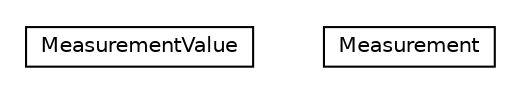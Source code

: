 #!/usr/local/bin/dot
#
# Class diagram 
# Generated by UMLGraph version R5_6-24-gf6e263 (http://www.umlgraph.org/)
#

digraph G {
	edge [fontname="Helvetica",fontsize=10,labelfontname="Helvetica",labelfontsize=10];
	node [fontname="Helvetica",fontsize=10,shape=plaintext];
	nodesep=0.25;
	ranksep=0.5;
	// org.universAAL.lddi.lib.ieeex73std.measurements.MeasurementValue
	c732408 [label=<<table title="org.universAAL.lddi.lib.ieeex73std.measurements.MeasurementValue" border="0" cellborder="1" cellspacing="0" cellpadding="2" port="p" href="./MeasurementValue.html">
		<tr><td><table border="0" cellspacing="0" cellpadding="1">
<tr><td align="center" balign="center"> MeasurementValue </td></tr>
		</table></td></tr>
		</table>>, URL="./MeasurementValue.html", fontname="Helvetica", fontcolor="black", fontsize=10.0];
	// org.universAAL.lddi.lib.ieeex73std.measurements.Measurement
	c732409 [label=<<table title="org.universAAL.lddi.lib.ieeex73std.measurements.Measurement" border="0" cellborder="1" cellspacing="0" cellpadding="2" port="p" href="./Measurement.html">
		<tr><td><table border="0" cellspacing="0" cellpadding="1">
<tr><td align="center" balign="center"> Measurement </td></tr>
		</table></td></tr>
		</table>>, URL="./Measurement.html", fontname="Helvetica", fontcolor="black", fontsize=10.0];
}

